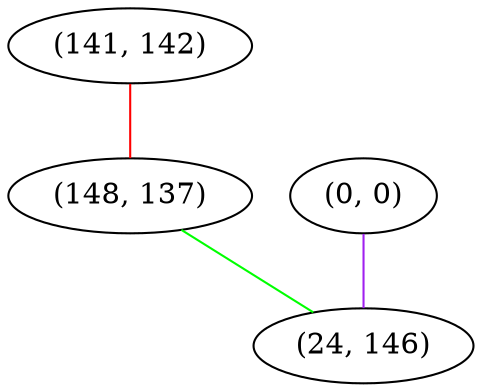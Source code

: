 graph "" {
"(141, 142)";
"(0, 0)";
"(148, 137)";
"(24, 146)";
"(141, 142)" -- "(148, 137)"  [color=red, key=0, weight=1];
"(0, 0)" -- "(24, 146)"  [color=purple, key=0, weight=4];
"(148, 137)" -- "(24, 146)"  [color=green, key=0, weight=2];
}

